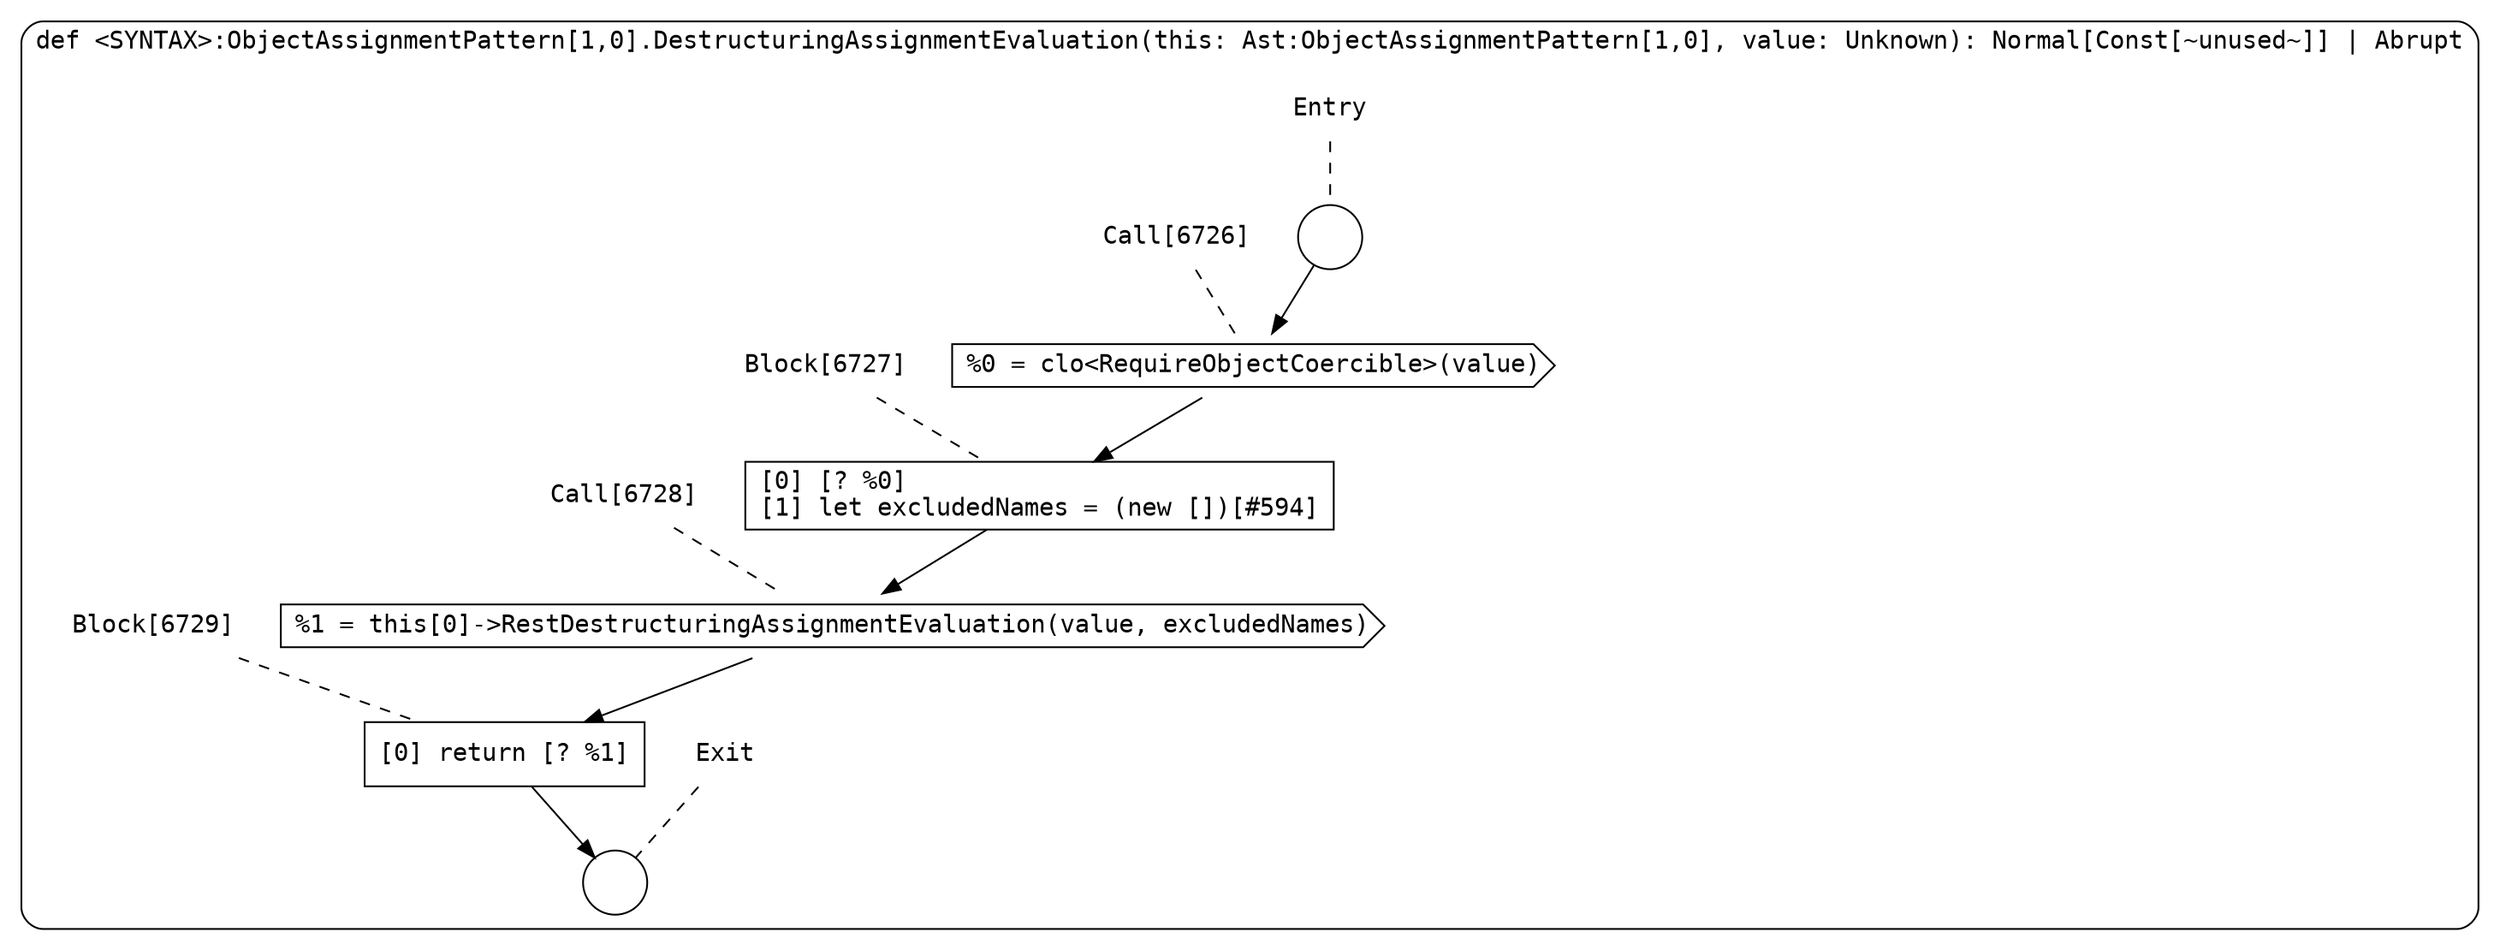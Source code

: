 digraph {
  graph [fontname = "Consolas"]
  node [fontname = "Consolas"]
  edge [fontname = "Consolas"]
  subgraph cluster1348 {
    label = "def <SYNTAX>:ObjectAssignmentPattern[1,0].DestructuringAssignmentEvaluation(this: Ast:ObjectAssignmentPattern[1,0], value: Unknown): Normal[Const[~unused~]] | Abrupt"
    style = rounded
    cluster1348_entry_name [shape=none, label=<<font color="black">Entry</font>>]
    cluster1348_entry_name -> cluster1348_entry [arrowhead=none, color="black", style=dashed]
    cluster1348_entry [shape=circle label=" " color="black" fillcolor="white" style=filled]
    cluster1348_entry -> node6726 [color="black"]
    cluster1348_exit_name [shape=none, label=<<font color="black">Exit</font>>]
    cluster1348_exit_name -> cluster1348_exit [arrowhead=none, color="black", style=dashed]
    cluster1348_exit [shape=circle label=" " color="black" fillcolor="white" style=filled]
    node6726_name [shape=none, label=<<font color="black">Call[6726]</font>>]
    node6726_name -> node6726 [arrowhead=none, color="black", style=dashed]
    node6726 [shape=cds, label=<<font color="black">%0 = clo&lt;RequireObjectCoercible&gt;(value)</font>> color="black" fillcolor="white", style=filled]
    node6726 -> node6727 [color="black"]
    node6727_name [shape=none, label=<<font color="black">Block[6727]</font>>]
    node6727_name -> node6727 [arrowhead=none, color="black", style=dashed]
    node6727 [shape=box, label=<<font color="black">[0] [? %0]<BR ALIGN="LEFT"/>[1] let excludedNames = (new [])[#594]<BR ALIGN="LEFT"/></font>> color="black" fillcolor="white", style=filled]
    node6727 -> node6728 [color="black"]
    node6728_name [shape=none, label=<<font color="black">Call[6728]</font>>]
    node6728_name -> node6728 [arrowhead=none, color="black", style=dashed]
    node6728 [shape=cds, label=<<font color="black">%1 = this[0]-&gt;RestDestructuringAssignmentEvaluation(value, excludedNames)</font>> color="black" fillcolor="white", style=filled]
    node6728 -> node6729 [color="black"]
    node6729_name [shape=none, label=<<font color="black">Block[6729]</font>>]
    node6729_name -> node6729 [arrowhead=none, color="black", style=dashed]
    node6729 [shape=box, label=<<font color="black">[0] return [? %1]<BR ALIGN="LEFT"/></font>> color="black" fillcolor="white", style=filled]
    node6729 -> cluster1348_exit [color="black"]
  }
}